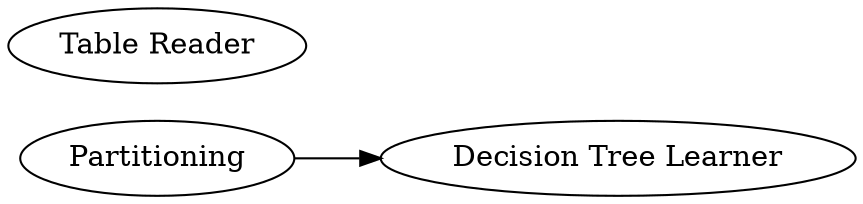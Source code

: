 digraph {
	75 [label="Decision Tree Learner"]
	288 [label="Table Reader"]
	291 [label=Partitioning]
	291 -> 75
	rankdir=LR
}
